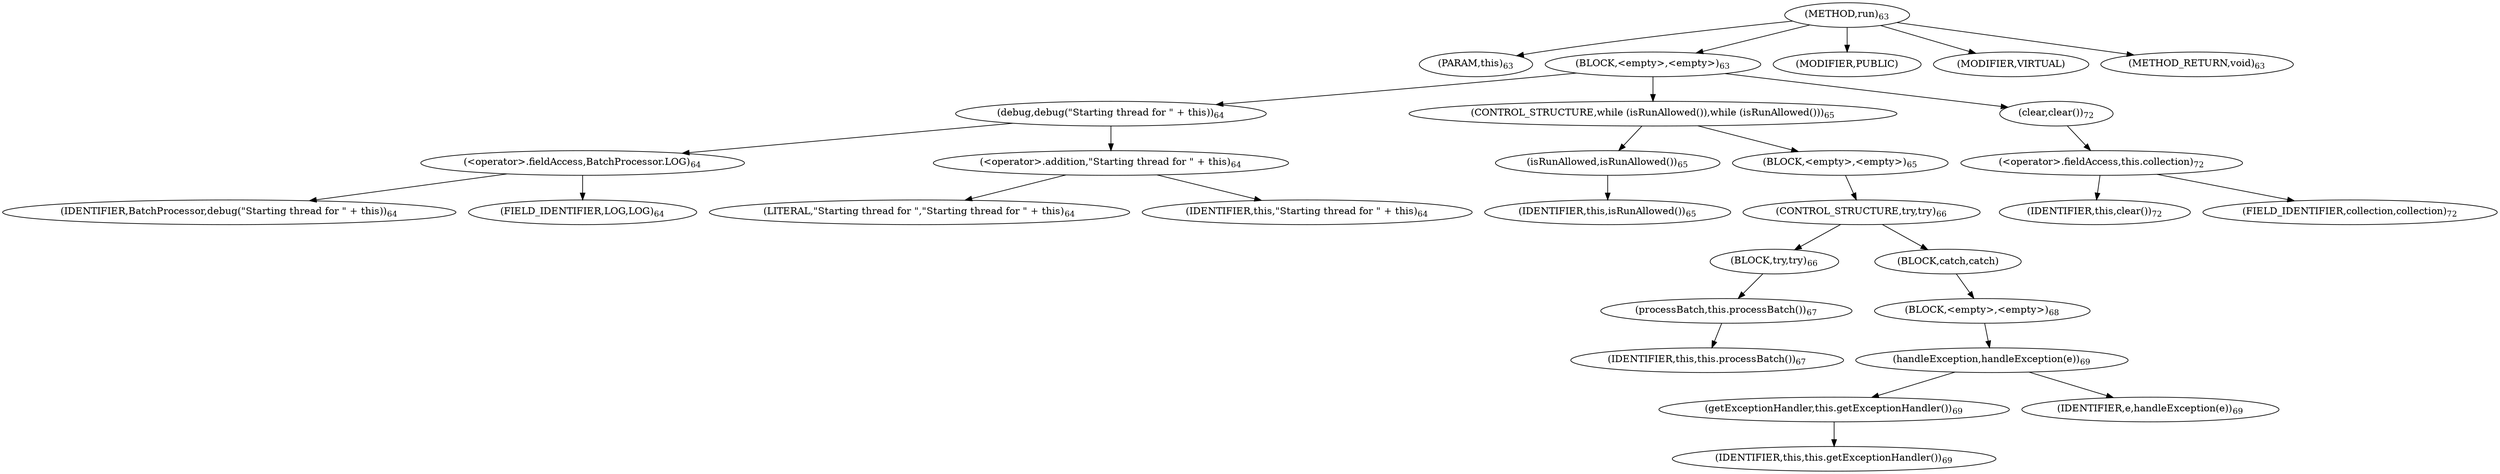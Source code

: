 digraph "run" {  
"116" [label = <(METHOD,run)<SUB>63</SUB>> ]
"8" [label = <(PARAM,this)<SUB>63</SUB>> ]
"117" [label = <(BLOCK,&lt;empty&gt;,&lt;empty&gt;)<SUB>63</SUB>> ]
"118" [label = <(debug,debug(&quot;Starting thread for &quot; + this))<SUB>64</SUB>> ]
"119" [label = <(&lt;operator&gt;.fieldAccess,BatchProcessor.LOG)<SUB>64</SUB>> ]
"120" [label = <(IDENTIFIER,BatchProcessor,debug(&quot;Starting thread for &quot; + this))<SUB>64</SUB>> ]
"121" [label = <(FIELD_IDENTIFIER,LOG,LOG)<SUB>64</SUB>> ]
"122" [label = <(&lt;operator&gt;.addition,&quot;Starting thread for &quot; + this)<SUB>64</SUB>> ]
"123" [label = <(LITERAL,&quot;Starting thread for &quot;,&quot;Starting thread for &quot; + this)<SUB>64</SUB>> ]
"7" [label = <(IDENTIFIER,this,&quot;Starting thread for &quot; + this)<SUB>64</SUB>> ]
"124" [label = <(CONTROL_STRUCTURE,while (isRunAllowed()),while (isRunAllowed()))<SUB>65</SUB>> ]
"125" [label = <(isRunAllowed,isRunAllowed())<SUB>65</SUB>> ]
"9" [label = <(IDENTIFIER,this,isRunAllowed())<SUB>65</SUB>> ]
"126" [label = <(BLOCK,&lt;empty&gt;,&lt;empty&gt;)<SUB>65</SUB>> ]
"127" [label = <(CONTROL_STRUCTURE,try,try)<SUB>66</SUB>> ]
"128" [label = <(BLOCK,try,try)<SUB>66</SUB>> ]
"129" [label = <(processBatch,this.processBatch())<SUB>67</SUB>> ]
"10" [label = <(IDENTIFIER,this,this.processBatch())<SUB>67</SUB>> ]
"130" [label = <(BLOCK,catch,catch)> ]
"131" [label = <(BLOCK,&lt;empty&gt;,&lt;empty&gt;)<SUB>68</SUB>> ]
"132" [label = <(handleException,handleException(e))<SUB>69</SUB>> ]
"133" [label = <(getExceptionHandler,this.getExceptionHandler())<SUB>69</SUB>> ]
"11" [label = <(IDENTIFIER,this,this.getExceptionHandler())<SUB>69</SUB>> ]
"134" [label = <(IDENTIFIER,e,handleException(e))<SUB>69</SUB>> ]
"135" [label = <(clear,clear())<SUB>72</SUB>> ]
"136" [label = <(&lt;operator&gt;.fieldAccess,this.collection)<SUB>72</SUB>> ]
"137" [label = <(IDENTIFIER,this,clear())<SUB>72</SUB>> ]
"138" [label = <(FIELD_IDENTIFIER,collection,collection)<SUB>72</SUB>> ]
"139" [label = <(MODIFIER,PUBLIC)> ]
"140" [label = <(MODIFIER,VIRTUAL)> ]
"141" [label = <(METHOD_RETURN,void)<SUB>63</SUB>> ]
  "116" -> "8" 
  "116" -> "117" 
  "116" -> "139" 
  "116" -> "140" 
  "116" -> "141" 
  "117" -> "118" 
  "117" -> "124" 
  "117" -> "135" 
  "118" -> "119" 
  "118" -> "122" 
  "119" -> "120" 
  "119" -> "121" 
  "122" -> "123" 
  "122" -> "7" 
  "124" -> "125" 
  "124" -> "126" 
  "125" -> "9" 
  "126" -> "127" 
  "127" -> "128" 
  "127" -> "130" 
  "128" -> "129" 
  "129" -> "10" 
  "130" -> "131" 
  "131" -> "132" 
  "132" -> "133" 
  "132" -> "134" 
  "133" -> "11" 
  "135" -> "136" 
  "136" -> "137" 
  "136" -> "138" 
}
